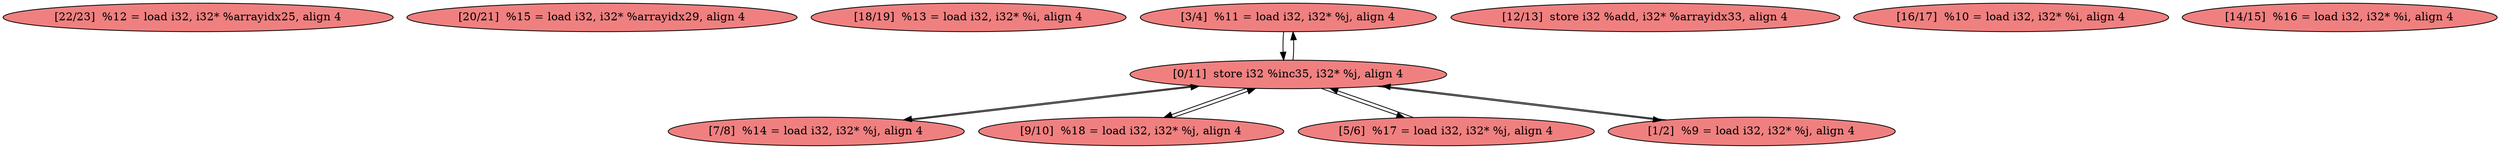 
digraph G {


node322 [fillcolor=lightcoral,label="[22/23]  %12 = load i32, i32* %arrayidx25, align 4",shape=ellipse,style=filled ]
node321 [fillcolor=lightcoral,label="[20/21]  %15 = load i32, i32* %arrayidx29, align 4",shape=ellipse,style=filled ]
node319 [fillcolor=lightcoral,label="[18/19]  %13 = load i32, i32* %i, align 4",shape=ellipse,style=filled ]
node318 [fillcolor=lightcoral,label="[3/4]  %11 = load i32, i32* %j, align 4",shape=ellipse,style=filled ]
node313 [fillcolor=lightcoral,label="[12/13]  store i32 %add, i32* %arrayidx33, align 4",shape=ellipse,style=filled ]
node317 [fillcolor=lightcoral,label="[16/17]  %10 = load i32, i32* %i, align 4",shape=ellipse,style=filled ]
node323 [fillcolor=lightcoral,label="[7/8]  %14 = load i32, i32* %j, align 4",shape=ellipse,style=filled ]
node320 [fillcolor=lightcoral,label="[9/10]  %18 = load i32, i32* %j, align 4",shape=ellipse,style=filled ]
node312 [fillcolor=lightcoral,label="[0/11]  store i32 %inc35, i32* %j, align 4",shape=ellipse,style=filled ]
node314 [fillcolor=lightcoral,label="[5/6]  %17 = load i32, i32* %j, align 4",shape=ellipse,style=filled ]
node315 [fillcolor=lightcoral,label="[14/15]  %16 = load i32, i32* %i, align 4",shape=ellipse,style=filled ]
node316 [fillcolor=lightcoral,label="[1/2]  %9 = load i32, i32* %j, align 4",shape=ellipse,style=filled ]

node312->node323 [ ]
node314->node312 [ ]
node312->node314 [ ]
node323->node312 [ ]
node316->node312 [ ]
node312->node316 [ ]
node318->node312 [ ]
node312->node318 [ ]
node320->node312 [ ]
node312->node320 [ ]


}
